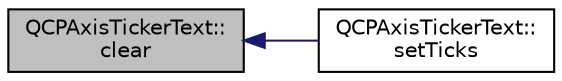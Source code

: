 digraph "QCPAxisTickerText::clear"
{
  edge [fontname="Helvetica",fontsize="10",labelfontname="Helvetica",labelfontsize="10"];
  node [fontname="Helvetica",fontsize="10",shape=record];
  rankdir="LR";
  Node10 [label="QCPAxisTickerText::\lclear",height=0.2,width=0.4,color="black", fillcolor="grey75", style="filled", fontcolor="black"];
  Node10 -> Node11 [dir="back",color="midnightblue",fontsize="10",style="solid",fontname="Helvetica"];
  Node11 [label="QCPAxisTickerText::\lsetTicks",height=0.2,width=0.4,color="black", fillcolor="white", style="filled",URL="$class_q_c_p_axis_ticker_text.html#a69f3898cc1cf11d2437851f959faa1e8"];
}
